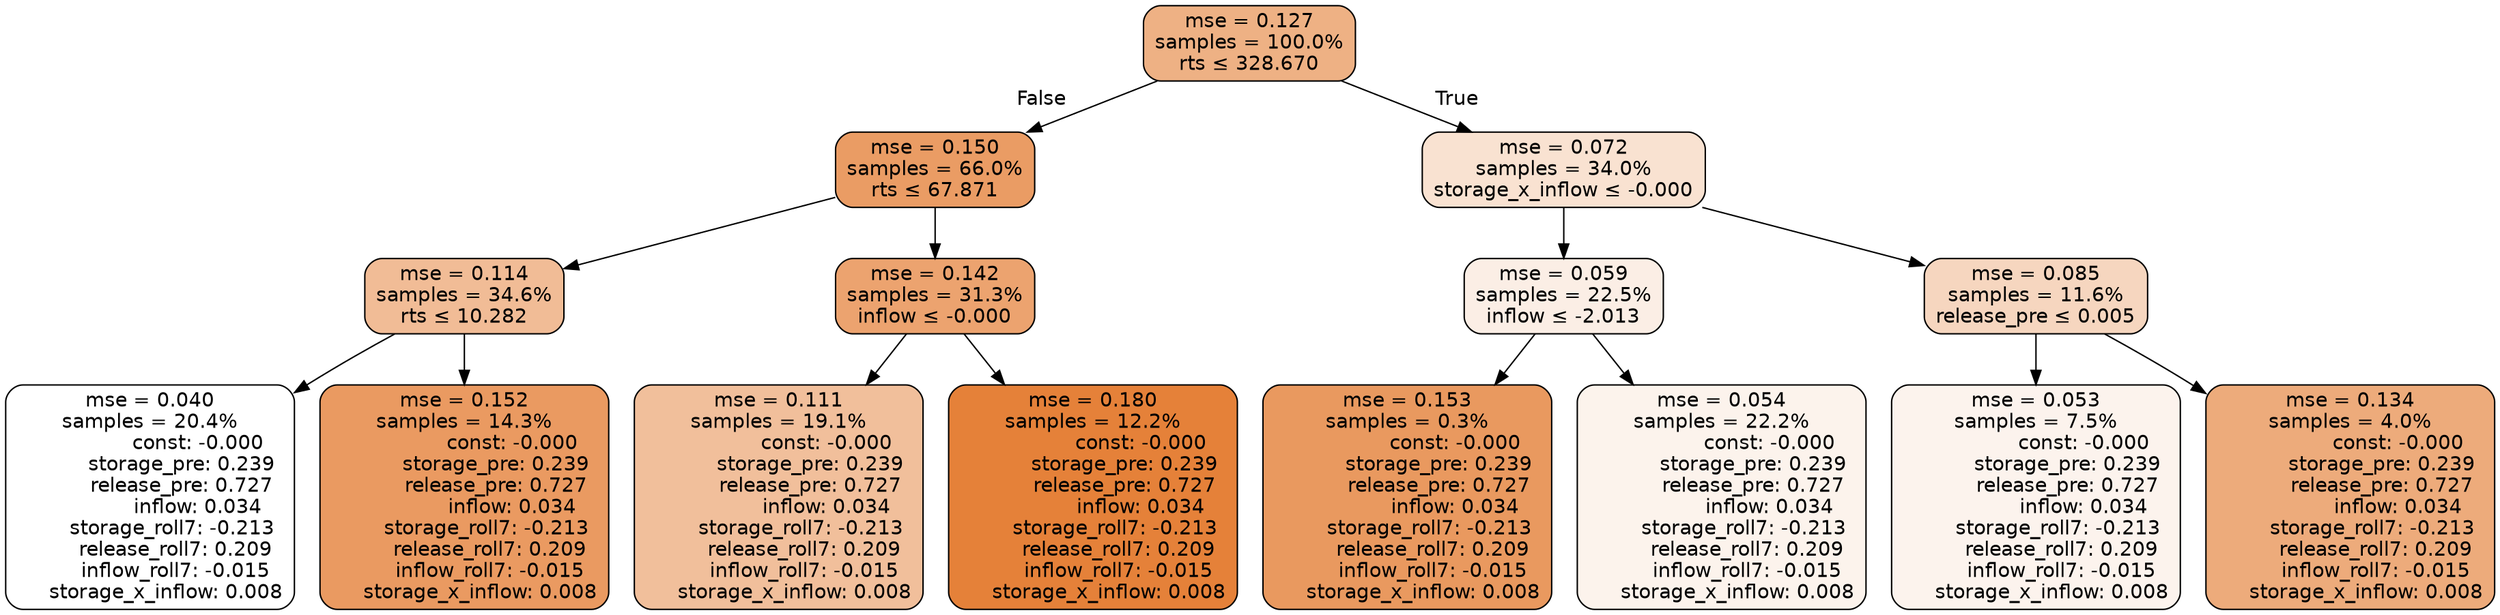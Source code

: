 digraph tree {
node [shape=rectangle, style="filled, rounded", color="black", fontname=helvetica] ;
edge [fontname=helvetica] ;
	"0" [label="mse = 0.127
samples = 100.0%
rts &le; 328.670", fillcolor="#eeb184"]
	"1" [label="mse = 0.150
samples = 66.0%
rts &le; 67.871", fillcolor="#ea9c64"]
	"2" [label="mse = 0.114
samples = 34.6%
rts &le; 10.282", fillcolor="#f1bc96"]
	"3" [label="mse = 0.040
samples = 20.4%
               const: -0.000
          storage_pre: 0.239
          release_pre: 0.727
               inflow: 0.034
       storage_roll7: -0.213
        release_roll7: 0.209
        inflow_roll7: -0.015
     storage_x_inflow: 0.008", fillcolor="#ffffff"]
	"4" [label="mse = 0.152
samples = 14.3%
               const: -0.000
          storage_pre: 0.239
          release_pre: 0.727
               inflow: 0.034
       storage_roll7: -0.213
        release_roll7: 0.209
        inflow_roll7: -0.015
     storage_x_inflow: 0.008", fillcolor="#ea9a61"]
	"5" [label="mse = 0.142
samples = 31.3%
inflow &le; -0.000", fillcolor="#eca36f"]
	"6" [label="mse = 0.111
samples = 19.1%
               const: -0.000
          storage_pre: 0.239
          release_pre: 0.727
               inflow: 0.034
       storage_roll7: -0.213
        release_roll7: 0.209
        inflow_roll7: -0.015
     storage_x_inflow: 0.008", fillcolor="#f1bf9b"]
	"7" [label="mse = 0.180
samples = 12.2%
               const: -0.000
          storage_pre: 0.239
          release_pre: 0.727
               inflow: 0.034
       storage_roll7: -0.213
        release_roll7: 0.209
        inflow_roll7: -0.015
     storage_x_inflow: 0.008", fillcolor="#e58139"]
	"8" [label="mse = 0.072
samples = 34.0%
storage_x_inflow &le; -0.000", fillcolor="#f9e2d1"]
	"9" [label="mse = 0.059
samples = 22.5%
inflow &le; -2.013", fillcolor="#fbeee5"]
	"10" [label="mse = 0.153
samples = 0.3%
               const: -0.000
          storage_pre: 0.239
          release_pre: 0.727
               inflow: 0.034
       storage_roll7: -0.213
        release_roll7: 0.209
        inflow_roll7: -0.015
     storage_x_inflow: 0.008", fillcolor="#e9995f"]
	"11" [label="mse = 0.054
samples = 22.2%
               const: -0.000
          storage_pre: 0.239
          release_pre: 0.727
               inflow: 0.034
       storage_roll7: -0.213
        release_roll7: 0.209
        inflow_roll7: -0.015
     storage_x_inflow: 0.008", fillcolor="#fcf3ec"]
	"12" [label="mse = 0.085
samples = 11.6%
release_pre &le; 0.005", fillcolor="#f6d6bf"]
	"13" [label="mse = 0.053
samples = 7.5%
               const: -0.000
          storage_pre: 0.239
          release_pre: 0.727
               inflow: 0.034
       storage_roll7: -0.213
        release_roll7: 0.209
        inflow_roll7: -0.015
     storage_x_inflow: 0.008", fillcolor="#fcf3ed"]
	"14" [label="mse = 0.134
samples = 4.0%
               const: -0.000
          storage_pre: 0.239
          release_pre: 0.727
               inflow: 0.034
       storage_roll7: -0.213
        release_roll7: 0.209
        inflow_roll7: -0.015
     storage_x_inflow: 0.008", fillcolor="#edab7b"]

	"0" -> "1" [labeldistance=2.5, labelangle=45, headlabel="False"]
	"1" -> "2"
	"2" -> "3"
	"2" -> "4"
	"1" -> "5"
	"5" -> "6"
	"5" -> "7"
	"0" -> "8" [labeldistance=2.5, labelangle=-45, headlabel="True"]
	"8" -> "9"
	"9" -> "10"
	"9" -> "11"
	"8" -> "12"
	"12" -> "13"
	"12" -> "14"
}
